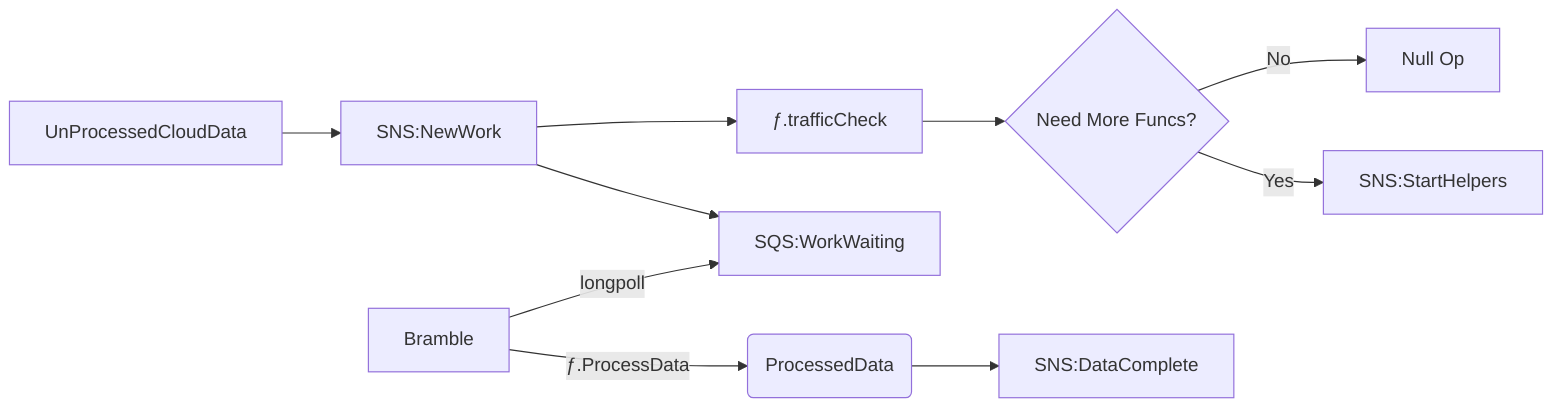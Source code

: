 graph LR
  UnProcessedCloudData --> SNS:NewWork 
  SNS:NewWork --> ƒ.trafficCheck 
  ƒ.trafficCheck --> DoNeedMore{ Need More Funcs? }
  DoNeedMore -->|No| n[Null Op]
  DoNeedMore -->|Yes| SNS:StartHelpers
  SNS:NewWork --> SQS:WorkWaiting
  bram:[Bramble]-->|longpoll|SQS:WorkWaiting
  bram:[Bramble] -->|ƒ.ProcessData| DATA(ProcessedData)
  DATA --> SNS:DataComplete